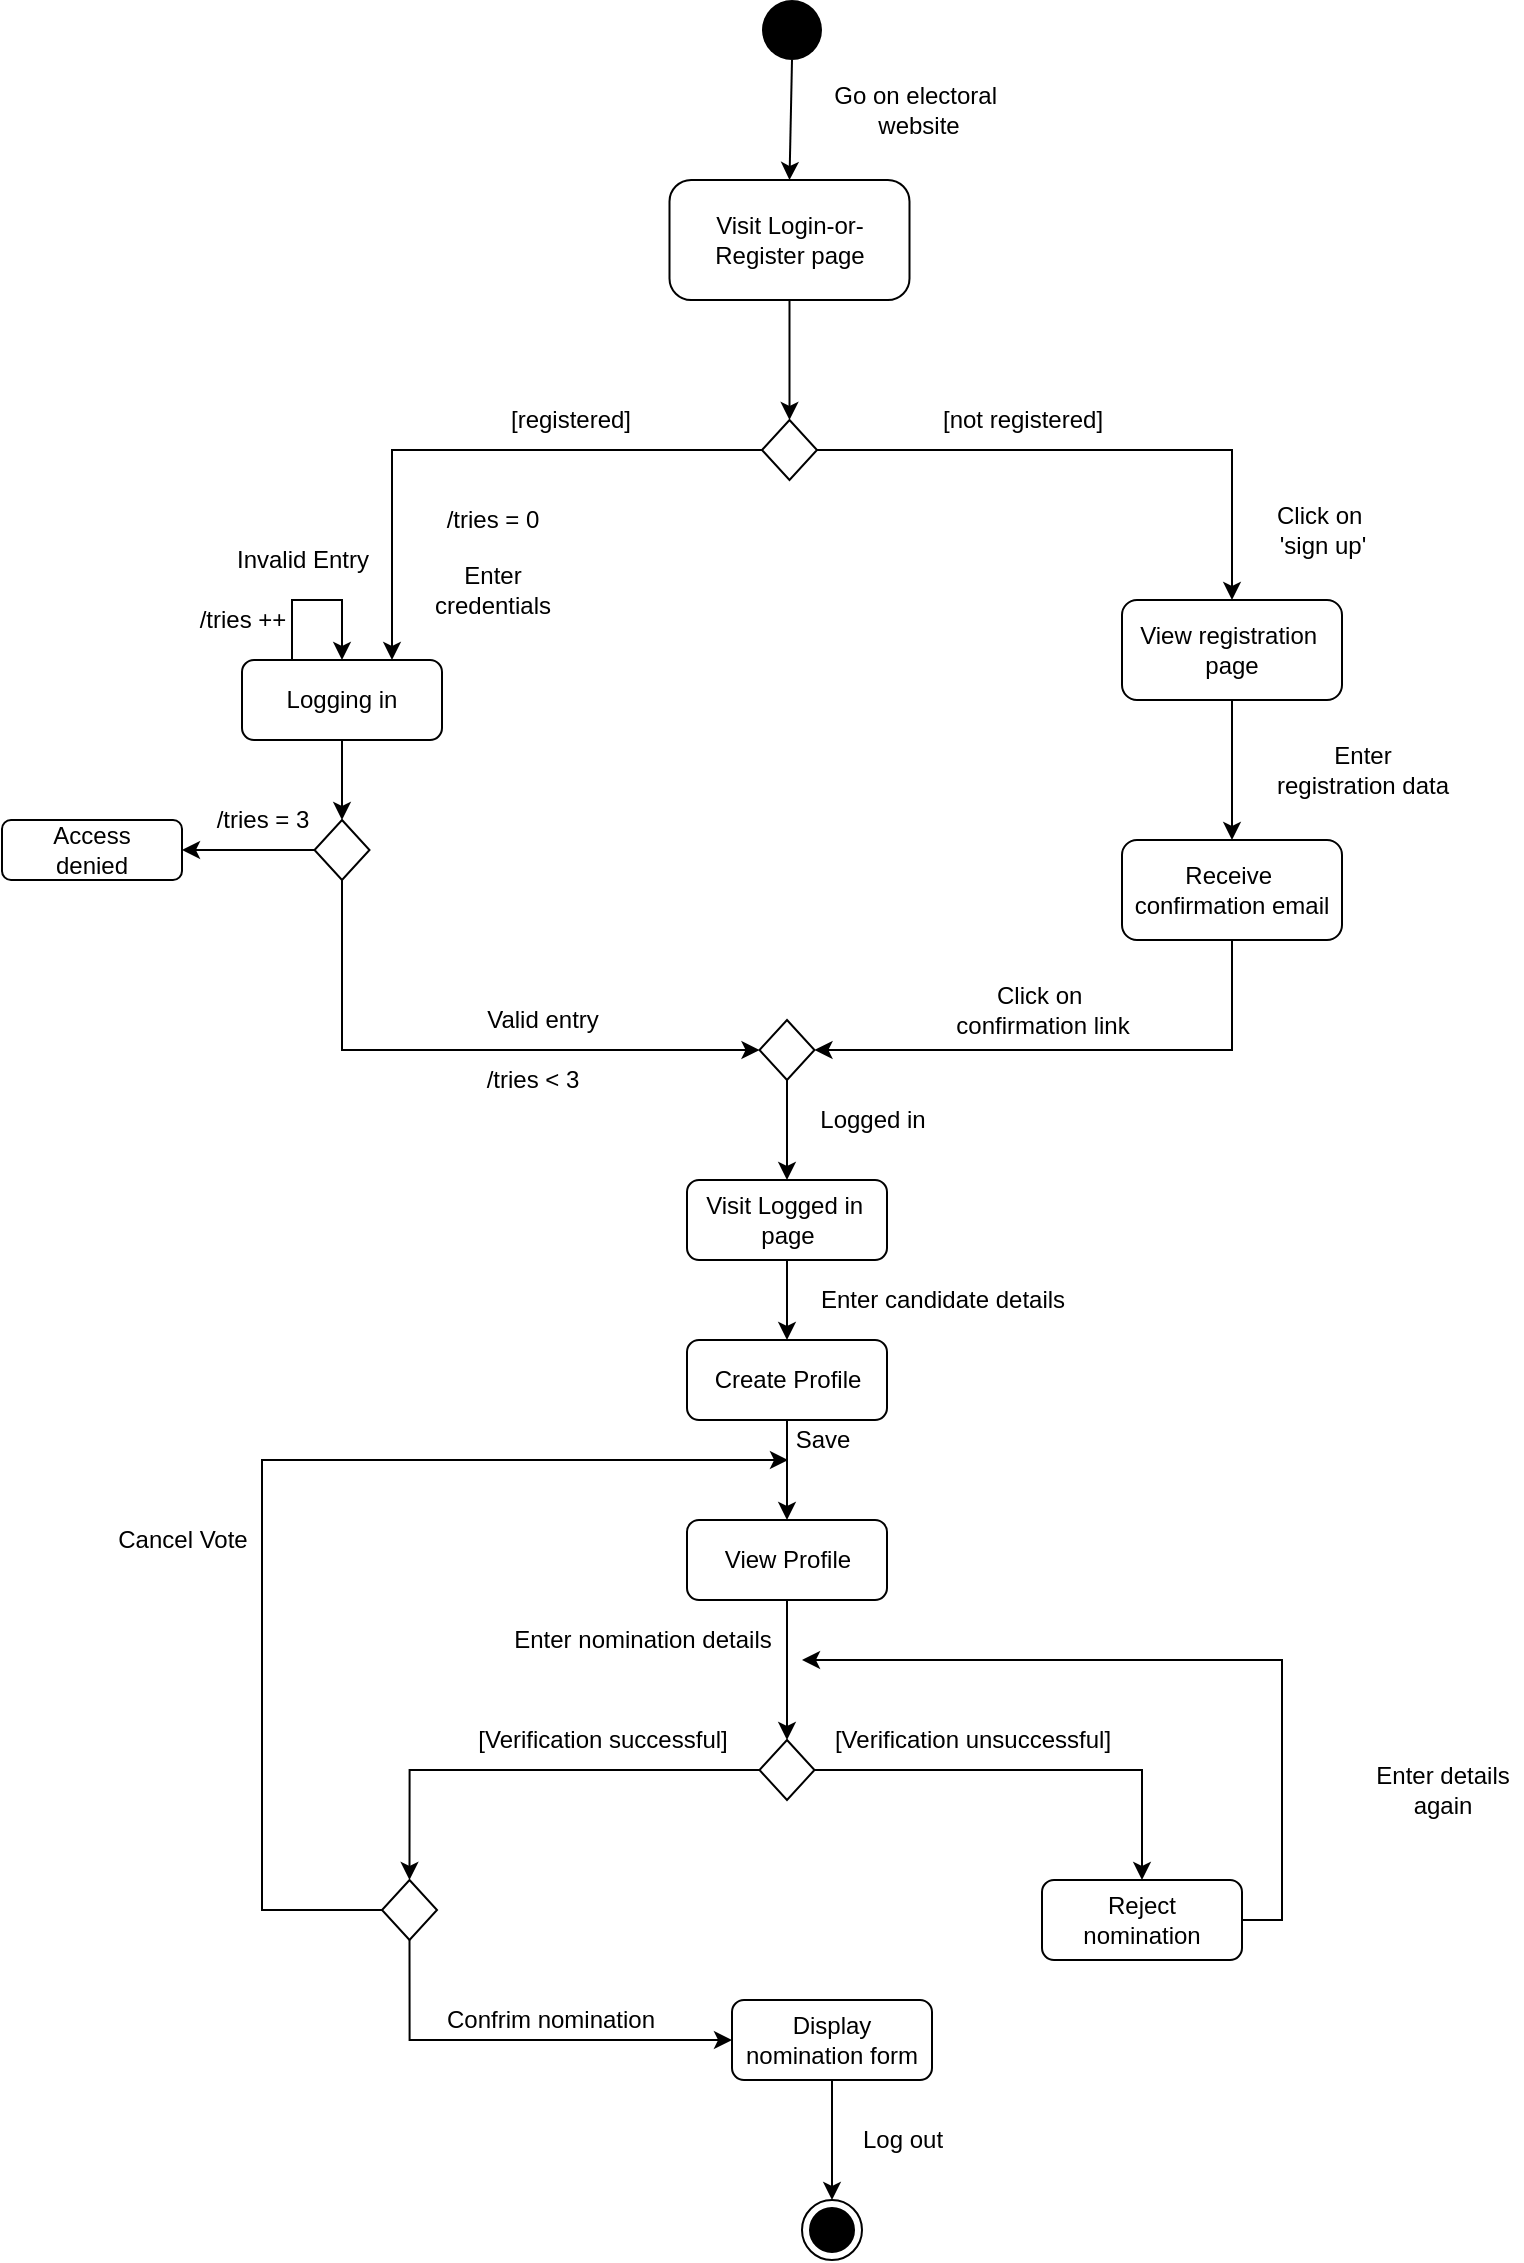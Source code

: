 <mxfile version="14.0.1" type="github" pages="2">
  <diagram id="4htN4sBzwhS9q0duZ0P0" name="Page-1">
    <mxGraphModel dx="2166" dy="1226" grid="1" gridSize="10" guides="1" tooltips="1" connect="1" arrows="1" fold="1" page="1" pageScale="1" pageWidth="827" pageHeight="1169" math="0" shadow="0">
      <root>
        <mxCell id="0" />
        <mxCell id="1" parent="0" />
        <mxCell id="a78lBKuQ82YK3k9mdgqC-2" value="" style="ellipse;fillColor=#000000;strokeColor=none;" vertex="1" parent="1">
          <mxGeometry x="410" y="20" width="30" height="30" as="geometry" />
        </mxCell>
        <mxCell id="a78lBKuQ82YK3k9mdgqC-3" value="" style="endArrow=classic;html=1;entryX=0.5;entryY=0;entryDx=0;entryDy=0;exitX=0.5;exitY=1;exitDx=0;exitDy=0;" edge="1" parent="1" source="a78lBKuQ82YK3k9mdgqC-2" target="a78lBKuQ82YK3k9mdgqC-4">
          <mxGeometry width="50" height="50" relative="1" as="geometry">
            <mxPoint x="429.5" y="40" as="sourcePoint" />
            <mxPoint x="430" y="100" as="targetPoint" />
          </mxGeometry>
        </mxCell>
        <mxCell id="a78lBKuQ82YK3k9mdgqC-4" value="Visit Login-or-Register page" style="rounded=1;whiteSpace=wrap;html=1;arcSize=18;" vertex="1" parent="1">
          <mxGeometry x="363.75" y="110" width="120" height="60" as="geometry" />
        </mxCell>
        <mxCell id="a78lBKuQ82YK3k9mdgqC-6" value="Go on electoral&amp;nbsp;&lt;br&gt;website" style="text;html=1;align=center;verticalAlign=middle;resizable=0;points=[];autosize=1;" vertex="1" parent="1">
          <mxGeometry x="437.5" y="60" width="100" height="30" as="geometry" />
        </mxCell>
        <mxCell id="a78lBKuQ82YK3k9mdgqC-7" value="" style="endArrow=classic;html=1;entryX=0.5;entryY=0;entryDx=0;entryDy=0;exitX=0.5;exitY=1;exitDx=0;exitDy=0;" edge="1" parent="1" source="a78lBKuQ82YK3k9mdgqC-4" target="a78lBKuQ82YK3k9mdgqC-8">
          <mxGeometry width="50" height="50" relative="1" as="geometry">
            <mxPoint x="400" y="170" as="sourcePoint" />
            <mxPoint x="400" y="230" as="targetPoint" />
          </mxGeometry>
        </mxCell>
        <mxCell id="a78lBKuQ82YK3k9mdgqC-17" style="edgeStyle=orthogonalEdgeStyle;rounded=0;orthogonalLoop=1;jettySize=auto;html=1;entryX=0.5;entryY=0;entryDx=0;entryDy=0;shadow=0;" edge="1" parent="1" source="a78lBKuQ82YK3k9mdgqC-8" target="a78lBKuQ82YK3k9mdgqC-9">
          <mxGeometry relative="1" as="geometry" />
        </mxCell>
        <mxCell id="a78lBKuQ82YK3k9mdgqC-25" style="edgeStyle=orthogonalEdgeStyle;rounded=0;orthogonalLoop=1;jettySize=auto;html=1;entryX=0.75;entryY=0;entryDx=0;entryDy=0;shadow=0;" edge="1" parent="1" source="a78lBKuQ82YK3k9mdgqC-8" target="a78lBKuQ82YK3k9mdgqC-24">
          <mxGeometry relative="1" as="geometry" />
        </mxCell>
        <mxCell id="a78lBKuQ82YK3k9mdgqC-8" value="" style="rhombus;whiteSpace=wrap;html=1;" vertex="1" parent="1">
          <mxGeometry x="410" y="230" width="27.5" height="30" as="geometry" />
        </mxCell>
        <mxCell id="a78lBKuQ82YK3k9mdgqC-22" style="edgeStyle=orthogonalEdgeStyle;rounded=0;orthogonalLoop=1;jettySize=auto;html=1;entryX=0.5;entryY=0;entryDx=0;entryDy=0;shadow=0;" edge="1" parent="1" source="a78lBKuQ82YK3k9mdgqC-9" target="a78lBKuQ82YK3k9mdgqC-21">
          <mxGeometry relative="1" as="geometry" />
        </mxCell>
        <mxCell id="a78lBKuQ82YK3k9mdgqC-9" value="View registration&amp;nbsp;&lt;br&gt;page" style="rounded=1;whiteSpace=wrap;html=1;" vertex="1" parent="1">
          <mxGeometry x="590" y="320" width="110" height="50" as="geometry" />
        </mxCell>
        <mxCell id="a78lBKuQ82YK3k9mdgqC-19" value="[not registered]" style="text;html=1;align=center;verticalAlign=middle;resizable=0;points=[];autosize=1;" vertex="1" parent="1">
          <mxGeometry x="490" y="220" width="100" height="20" as="geometry" />
        </mxCell>
        <mxCell id="a78lBKuQ82YK3k9mdgqC-20" value="Click on&amp;nbsp;&lt;br&gt;&#39;sign up&#39;" style="text;html=1;align=center;verticalAlign=middle;resizable=0;points=[];autosize=1;" vertex="1" parent="1">
          <mxGeometry x="660" y="270" width="60" height="30" as="geometry" />
        </mxCell>
        <mxCell id="a78lBKuQ82YK3k9mdgqC-44" style="edgeStyle=orthogonalEdgeStyle;rounded=0;orthogonalLoop=1;jettySize=auto;html=1;entryX=1;entryY=0.5;entryDx=0;entryDy=0;shadow=0;exitX=0.5;exitY=1;exitDx=0;exitDy=0;" edge="1" parent="1" source="a78lBKuQ82YK3k9mdgqC-21" target="a78lBKuQ82YK3k9mdgqC-41">
          <mxGeometry relative="1" as="geometry" />
        </mxCell>
        <mxCell id="a78lBKuQ82YK3k9mdgqC-21" value="Receive&amp;nbsp;&lt;br&gt;confirmation email" style="rounded=1;whiteSpace=wrap;html=1;" vertex="1" parent="1">
          <mxGeometry x="590" y="440" width="110" height="50" as="geometry" />
        </mxCell>
        <mxCell id="a78lBKuQ82YK3k9mdgqC-23" value="Enter&lt;br&gt;registration data" style="text;html=1;align=center;verticalAlign=middle;resizable=0;points=[];autosize=1;" vertex="1" parent="1">
          <mxGeometry x="660" y="390" width="100" height="30" as="geometry" />
        </mxCell>
        <mxCell id="a78lBKuQ82YK3k9mdgqC-37" style="edgeStyle=orthogonalEdgeStyle;rounded=0;orthogonalLoop=1;jettySize=auto;html=1;entryX=0.5;entryY=0;entryDx=0;entryDy=0;shadow=0;" edge="1" parent="1" source="a78lBKuQ82YK3k9mdgqC-24" target="a78lBKuQ82YK3k9mdgqC-36">
          <mxGeometry relative="1" as="geometry" />
        </mxCell>
        <mxCell id="a78lBKuQ82YK3k9mdgqC-24" value="Logging in" style="rounded=1;whiteSpace=wrap;html=1;" vertex="1" parent="1">
          <mxGeometry x="150" y="350" width="100" height="40" as="geometry" />
        </mxCell>
        <mxCell id="a78lBKuQ82YK3k9mdgqC-26" style="edgeStyle=orthogonalEdgeStyle;rounded=0;orthogonalLoop=1;jettySize=auto;html=1;shadow=0;entryX=0.5;entryY=0;entryDx=0;entryDy=0;exitX=0.25;exitY=0;exitDx=0;exitDy=0;" edge="1" parent="1" source="a78lBKuQ82YK3k9mdgqC-24" target="a78lBKuQ82YK3k9mdgqC-24">
          <mxGeometry relative="1" as="geometry">
            <mxPoint x="120" y="350" as="sourcePoint" />
            <Array as="points">
              <mxPoint x="175" y="320" />
              <mxPoint x="200" y="320" />
            </Array>
          </mxGeometry>
        </mxCell>
        <mxCell id="a78lBKuQ82YK3k9mdgqC-28" value="/tries = 0" style="text;html=1;align=center;verticalAlign=middle;resizable=0;points=[];autosize=1;" vertex="1" parent="1">
          <mxGeometry x="245" y="270" width="60" height="20" as="geometry" />
        </mxCell>
        <mxCell id="a78lBKuQ82YK3k9mdgqC-30" value="Enter &lt;br&gt;credentials" style="text;html=1;align=center;verticalAlign=middle;resizable=0;points=[];autosize=1;" vertex="1" parent="1">
          <mxGeometry x="240" y="300" width="70" height="30" as="geometry" />
        </mxCell>
        <mxCell id="a78lBKuQ82YK3k9mdgqC-33" value="[registered]" style="text;html=1;align=center;verticalAlign=middle;resizable=0;points=[];autosize=1;" vertex="1" parent="1">
          <mxGeometry x="274" y="220" width="80" height="20" as="geometry" />
        </mxCell>
        <mxCell id="a78lBKuQ82YK3k9mdgqC-34" value="Invalid Entry" style="text;html=1;align=center;verticalAlign=middle;resizable=0;points=[];autosize=1;" vertex="1" parent="1">
          <mxGeometry x="140" y="290" width="80" height="20" as="geometry" />
        </mxCell>
        <mxCell id="a78lBKuQ82YK3k9mdgqC-35" value="/tries ++" style="text;html=1;align=center;verticalAlign=middle;resizable=0;points=[];autosize=1;" vertex="1" parent="1">
          <mxGeometry x="120" y="320" width="60" height="20" as="geometry" />
        </mxCell>
        <mxCell id="a78lBKuQ82YK3k9mdgqC-46" style="edgeStyle=orthogonalEdgeStyle;rounded=0;orthogonalLoop=1;jettySize=auto;html=1;entryX=0;entryY=0.5;entryDx=0;entryDy=0;shadow=0;exitX=0.5;exitY=1;exitDx=0;exitDy=0;" edge="1" parent="1" source="a78lBKuQ82YK3k9mdgqC-36" target="a78lBKuQ82YK3k9mdgqC-41">
          <mxGeometry relative="1" as="geometry" />
        </mxCell>
        <mxCell id="a78lBKuQ82YK3k9mdgqC-93" style="edgeStyle=orthogonalEdgeStyle;rounded=0;orthogonalLoop=1;jettySize=auto;html=1;entryX=1;entryY=0.5;entryDx=0;entryDy=0;shadow=0;" edge="1" parent="1" source="a78lBKuQ82YK3k9mdgqC-36" target="a78lBKuQ82YK3k9mdgqC-38">
          <mxGeometry relative="1" as="geometry" />
        </mxCell>
        <mxCell id="a78lBKuQ82YK3k9mdgqC-36" value="" style="rhombus;whiteSpace=wrap;html=1;" vertex="1" parent="1">
          <mxGeometry x="186.25" y="430" width="27.5" height="30" as="geometry" />
        </mxCell>
        <mxCell id="a78lBKuQ82YK3k9mdgqC-38" value="Access&lt;br&gt;denied" style="rounded=1;whiteSpace=wrap;html=1;" vertex="1" parent="1">
          <mxGeometry x="30" y="430" width="90" height="30" as="geometry" />
        </mxCell>
        <mxCell id="a78lBKuQ82YK3k9mdgqC-40" value="/tries = 3" style="text;html=1;align=center;verticalAlign=middle;resizable=0;points=[];autosize=1;" vertex="1" parent="1">
          <mxGeometry x="130" y="420" width="60" height="20" as="geometry" />
        </mxCell>
        <mxCell id="a78lBKuQ82YK3k9mdgqC-52" style="edgeStyle=orthogonalEdgeStyle;rounded=0;orthogonalLoop=1;jettySize=auto;html=1;exitX=0.5;exitY=1;exitDx=0;exitDy=0;entryX=0.5;entryY=0;entryDx=0;entryDy=0;shadow=0;" edge="1" parent="1" source="a78lBKuQ82YK3k9mdgqC-41" target="a78lBKuQ82YK3k9mdgqC-49">
          <mxGeometry relative="1" as="geometry" />
        </mxCell>
        <mxCell id="a78lBKuQ82YK3k9mdgqC-41" value="" style="rhombus;whiteSpace=wrap;html=1;" vertex="1" parent="1">
          <mxGeometry x="408.75" y="530" width="27.5" height="30" as="geometry" />
        </mxCell>
        <mxCell id="a78lBKuQ82YK3k9mdgqC-45" value="Click on&amp;nbsp;&lt;br&gt;confirmation link" style="text;html=1;align=center;verticalAlign=middle;resizable=0;points=[];autosize=1;" vertex="1" parent="1">
          <mxGeometry x="500" y="510" width="100" height="30" as="geometry" />
        </mxCell>
        <mxCell id="a78lBKuQ82YK3k9mdgqC-47" value="Valid entry" style="text;html=1;align=center;verticalAlign=middle;resizable=0;points=[];autosize=1;" vertex="1" parent="1">
          <mxGeometry x="265" y="520" width="70" height="20" as="geometry" />
        </mxCell>
        <mxCell id="a78lBKuQ82YK3k9mdgqC-48" value="/tries &amp;lt; 3" style="text;html=1;align=center;verticalAlign=middle;resizable=0;points=[];autosize=1;" vertex="1" parent="1">
          <mxGeometry x="265" y="550" width="60" height="20" as="geometry" />
        </mxCell>
        <mxCell id="a78lBKuQ82YK3k9mdgqC-54" style="edgeStyle=orthogonalEdgeStyle;rounded=0;orthogonalLoop=1;jettySize=auto;html=1;exitX=0.5;exitY=1;exitDx=0;exitDy=0;entryX=0.5;entryY=0;entryDx=0;entryDy=0;shadow=0;" edge="1" parent="1" source="a78lBKuQ82YK3k9mdgqC-49" target="a78lBKuQ82YK3k9mdgqC-53">
          <mxGeometry relative="1" as="geometry" />
        </mxCell>
        <mxCell id="a78lBKuQ82YK3k9mdgqC-49" value="Visit Logged in&amp;nbsp;&lt;br&gt;page" style="rounded=1;whiteSpace=wrap;html=1;" vertex="1" parent="1">
          <mxGeometry x="372.5" y="610" width="100" height="40" as="geometry" />
        </mxCell>
        <mxCell id="a78lBKuQ82YK3k9mdgqC-56" style="edgeStyle=orthogonalEdgeStyle;rounded=0;orthogonalLoop=1;jettySize=auto;html=1;entryX=0.5;entryY=0;entryDx=0;entryDy=0;shadow=0;exitX=0.5;exitY=1;exitDx=0;exitDy=0;" edge="1" parent="1" source="a78lBKuQ82YK3k9mdgqC-75" target="a78lBKuQ82YK3k9mdgqC-55">
          <mxGeometry relative="1" as="geometry">
            <mxPoint x="422.5" y="810" as="sourcePoint" />
          </mxGeometry>
        </mxCell>
        <mxCell id="a78lBKuQ82YK3k9mdgqC-76" style="edgeStyle=orthogonalEdgeStyle;rounded=0;orthogonalLoop=1;jettySize=auto;html=1;exitX=0.5;exitY=1;exitDx=0;exitDy=0;entryX=0.5;entryY=0;entryDx=0;entryDy=0;shadow=0;" edge="1" parent="1" source="a78lBKuQ82YK3k9mdgqC-53" target="a78lBKuQ82YK3k9mdgqC-75">
          <mxGeometry relative="1" as="geometry" />
        </mxCell>
        <mxCell id="a78lBKuQ82YK3k9mdgqC-53" value="Create Profile" style="rounded=1;whiteSpace=wrap;html=1;" vertex="1" parent="1">
          <mxGeometry x="372.5" y="690" width="100" height="40" as="geometry" />
        </mxCell>
        <mxCell id="a78lBKuQ82YK3k9mdgqC-64" style="edgeStyle=orthogonalEdgeStyle;rounded=0;orthogonalLoop=1;jettySize=auto;html=1;exitX=1;exitY=0.5;exitDx=0;exitDy=0;entryX=0.5;entryY=0;entryDx=0;entryDy=0;shadow=0;" edge="1" parent="1" source="a78lBKuQ82YK3k9mdgqC-55" target="a78lBKuQ82YK3k9mdgqC-62">
          <mxGeometry relative="1" as="geometry" />
        </mxCell>
        <mxCell id="a78lBKuQ82YK3k9mdgqC-81" style="edgeStyle=orthogonalEdgeStyle;rounded=0;orthogonalLoop=1;jettySize=auto;html=1;entryX=0.5;entryY=0;entryDx=0;entryDy=0;shadow=0;" edge="1" parent="1" source="a78lBKuQ82YK3k9mdgqC-55" target="a78lBKuQ82YK3k9mdgqC-79">
          <mxGeometry relative="1" as="geometry" />
        </mxCell>
        <mxCell id="a78lBKuQ82YK3k9mdgqC-55" value="" style="rhombus;whiteSpace=wrap;html=1;" vertex="1" parent="1">
          <mxGeometry x="408.75" y="890" width="27.5" height="30" as="geometry" />
        </mxCell>
        <mxCell id="a78lBKuQ82YK3k9mdgqC-59" value="Enter nomination details" style="text;html=1;align=center;verticalAlign=middle;resizable=0;points=[];autosize=1;" vertex="1" parent="1">
          <mxGeometry x="280" y="830" width="140" height="20" as="geometry" />
        </mxCell>
        <mxCell id="a78lBKuQ82YK3k9mdgqC-68" style="edgeStyle=orthogonalEdgeStyle;rounded=0;orthogonalLoop=1;jettySize=auto;html=1;shadow=0;exitX=1;exitY=0.5;exitDx=0;exitDy=0;" edge="1" parent="1" source="a78lBKuQ82YK3k9mdgqC-62">
          <mxGeometry relative="1" as="geometry">
            <mxPoint x="430" y="850" as="targetPoint" />
            <Array as="points">
              <mxPoint x="670" y="980" />
              <mxPoint x="670" y="850" />
            </Array>
          </mxGeometry>
        </mxCell>
        <mxCell id="a78lBKuQ82YK3k9mdgqC-62" value="Reject&lt;br&gt;nomination" style="rounded=1;whiteSpace=wrap;html=1;" vertex="1" parent="1">
          <mxGeometry x="550" y="960" width="100" height="40" as="geometry" />
        </mxCell>
        <mxCell id="a78lBKuQ82YK3k9mdgqC-66" value="[Verification&amp;nbsp;successful]" style="text;html=1;align=center;verticalAlign=middle;resizable=0;points=[];autosize=1;" vertex="1" parent="1">
          <mxGeometry x="260" y="880" width="140" height="20" as="geometry" />
        </mxCell>
        <mxCell id="a78lBKuQ82YK3k9mdgqC-67" value="[Verification unsuccessful]" style="text;html=1;align=center;verticalAlign=middle;resizable=0;points=[];autosize=1;" vertex="1" parent="1">
          <mxGeometry x="440" y="880" width="150" height="20" as="geometry" />
        </mxCell>
        <mxCell id="a78lBKuQ82YK3k9mdgqC-69" value="Enter details&lt;br&gt;again" style="text;html=1;align=center;verticalAlign=middle;resizable=0;points=[];autosize=1;" vertex="1" parent="1">
          <mxGeometry x="710" y="900" width="80" height="30" as="geometry" />
        </mxCell>
        <mxCell id="a78lBKuQ82YK3k9mdgqC-91" style="edgeStyle=orthogonalEdgeStyle;rounded=0;orthogonalLoop=1;jettySize=auto;html=1;entryX=0.5;entryY=0;entryDx=0;entryDy=0;shadow=0;" edge="1" parent="1" source="a78lBKuQ82YK3k9mdgqC-70" target="a78lBKuQ82YK3k9mdgqC-89">
          <mxGeometry relative="1" as="geometry" />
        </mxCell>
        <mxCell id="a78lBKuQ82YK3k9mdgqC-70" value="Display nomination form" style="rounded=1;whiteSpace=wrap;html=1;" vertex="1" parent="1">
          <mxGeometry x="395" y="1020" width="100" height="40" as="geometry" />
        </mxCell>
        <mxCell id="a78lBKuQ82YK3k9mdgqC-74" value="Logged in" style="text;html=1;align=center;verticalAlign=middle;resizable=0;points=[];autosize=1;" vertex="1" parent="1">
          <mxGeometry x="430" y="570" width="70" height="20" as="geometry" />
        </mxCell>
        <mxCell id="a78lBKuQ82YK3k9mdgqC-75" value="View Profile" style="rounded=1;whiteSpace=wrap;html=1;" vertex="1" parent="1">
          <mxGeometry x="372.5" y="780" width="100" height="40" as="geometry" />
        </mxCell>
        <mxCell id="a78lBKuQ82YK3k9mdgqC-77" value="Enter candidate details" style="text;html=1;align=center;verticalAlign=middle;resizable=0;points=[];autosize=1;" vertex="1" parent="1">
          <mxGeometry x="430" y="660" width="140" height="20" as="geometry" />
        </mxCell>
        <mxCell id="a78lBKuQ82YK3k9mdgqC-78" value="Save" style="text;html=1;align=center;verticalAlign=middle;resizable=0;points=[];autosize=1;" vertex="1" parent="1">
          <mxGeometry x="420" y="730" width="40" height="20" as="geometry" />
        </mxCell>
        <mxCell id="a78lBKuQ82YK3k9mdgqC-83" style="edgeStyle=orthogonalEdgeStyle;rounded=0;orthogonalLoop=1;jettySize=auto;html=1;entryX=0;entryY=0.5;entryDx=0;entryDy=0;shadow=0;exitX=0.5;exitY=1;exitDx=0;exitDy=0;" edge="1" parent="1" source="a78lBKuQ82YK3k9mdgqC-79" target="a78lBKuQ82YK3k9mdgqC-70">
          <mxGeometry relative="1" as="geometry" />
        </mxCell>
        <mxCell id="a78lBKuQ82YK3k9mdgqC-85" style="edgeStyle=orthogonalEdgeStyle;rounded=0;orthogonalLoop=1;jettySize=auto;html=1;shadow=0;exitX=0;exitY=0.5;exitDx=0;exitDy=0;" edge="1" parent="1" source="a78lBKuQ82YK3k9mdgqC-79">
          <mxGeometry relative="1" as="geometry">
            <mxPoint x="423" y="750" as="targetPoint" />
            <Array as="points">
              <mxPoint x="160" y="975" />
              <mxPoint x="160" y="750" />
            </Array>
          </mxGeometry>
        </mxCell>
        <mxCell id="a78lBKuQ82YK3k9mdgqC-79" value="" style="rhombus;whiteSpace=wrap;html=1;" vertex="1" parent="1">
          <mxGeometry x="220" y="960" width="27.5" height="30" as="geometry" />
        </mxCell>
        <mxCell id="a78lBKuQ82YK3k9mdgqC-84" value="Confrim nomination" style="text;html=1;align=center;verticalAlign=middle;resizable=0;points=[];autosize=1;" vertex="1" parent="1">
          <mxGeometry x="243.75" y="1020" width="120" height="20" as="geometry" />
        </mxCell>
        <mxCell id="a78lBKuQ82YK3k9mdgqC-88" value="Cancel Vote" style="text;html=1;align=center;verticalAlign=middle;resizable=0;points=[];autosize=1;" vertex="1" parent="1">
          <mxGeometry x="80" y="780" width="80" height="20" as="geometry" />
        </mxCell>
        <mxCell id="a78lBKuQ82YK3k9mdgqC-89" value="" style="ellipse;html=1;shape=endState;fillColor=#000000;strokeColor=#000000;" vertex="1" parent="1">
          <mxGeometry x="430" y="1120" width="30" height="30" as="geometry" />
        </mxCell>
        <mxCell id="a78lBKuQ82YK3k9mdgqC-92" value="Log out" style="text;html=1;align=center;verticalAlign=middle;resizable=0;points=[];autosize=1;" vertex="1" parent="1">
          <mxGeometry x="450" y="1080" width="60" height="20" as="geometry" />
        </mxCell>
      </root>
    </mxGraphModel>
  </diagram>
  <diagram id="AwnBv7Jn__mR_ZJ7c8cn" name="Page-2">
    <mxGraphModel dx="1326" dy="613" grid="1" gridSize="10" guides="1" tooltips="1" connect="1" arrows="1" fold="1" page="1" pageScale="1" pageWidth="827" pageHeight="1169" math="0" shadow="0">
      <root>
        <mxCell id="tmTFtu-fX2Lb8grl3ldT-0" />
        <mxCell id="tmTFtu-fX2Lb8grl3ldT-1" parent="tmTFtu-fX2Lb8grl3ldT-0" />
      </root>
    </mxGraphModel>
  </diagram>
</mxfile>
